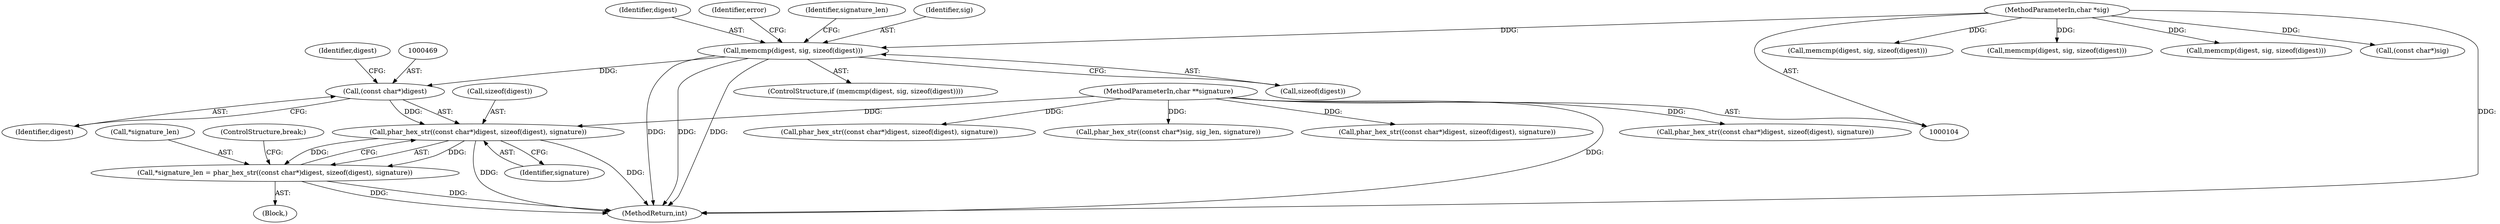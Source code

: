 digraph "0_php-src_0bfb970f43acd1e81d11be1154805f86655f15d5?w=1@pointer" {
"1000467" [label="(Call,phar_hex_str((const char*)digest, sizeof(digest), signature))"];
"1000468" [label="(Call,(const char*)digest)"];
"1000449" [label="(Call,memcmp(digest, sig, sizeof(digest)))"];
"1000108" [label="(MethodParameterIn,char *sig)"];
"1000111" [label="(MethodParameterIn,char **signature)"];
"1000464" [label="(Call,*signature_len = phar_hex_str((const char*)digest, sizeof(digest), signature))"];
"1000572" [label="(Call,phar_hex_str((const char*)digest, sizeof(digest), signature))"];
"1000677" [label="(Call,phar_hex_str((const char*)digest, sizeof(digest), signature))"];
"1000467" [label="(Call,phar_hex_str((const char*)digest, sizeof(digest), signature))"];
"1000464" [label="(Call,*signature_len = phar_hex_str((const char*)digest, sizeof(digest), signature))"];
"1000258" [label="(Call,phar_hex_str((const char*)sig, sig_len, signature))"];
"1000362" [label="(Call,phar_hex_str((const char*)digest, sizeof(digest), signature))"];
"1000473" [label="(Identifier,signature)"];
"1000371" [label="(Block,)"];
"1000448" [label="(ControlStructure,if (memcmp(digest, sig, sizeof(digest))))"];
"1000111" [label="(MethodParameterIn,char **signature)"];
"1000466" [label="(Identifier,signature_len)"];
"1000471" [label="(Call,sizeof(digest))"];
"1000474" [label="(ControlStructure,break;)"];
"1000468" [label="(Call,(const char*)digest)"];
"1000465" [label="(Call,*signature_len)"];
"1000449" [label="(Call,memcmp(digest, sig, sizeof(digest)))"];
"1000108" [label="(MethodParameterIn,char *sig)"];
"1000452" [label="(Call,sizeof(digest))"];
"1000472" [label="(Identifier,digest)"];
"1000554" [label="(Call,memcmp(digest, sig, sizeof(digest)))"];
"1000344" [label="(Call,memcmp(digest, sig, sizeof(digest)))"];
"1000659" [label="(Call,memcmp(digest, sig, sizeof(digest)))"];
"1000470" [label="(Identifier,digest)"];
"1000451" [label="(Identifier,sig)"];
"1000450" [label="(Identifier,digest)"];
"1000259" [label="(Call,(const char*)sig)"];
"1000697" [label="(MethodReturn,int)"];
"1000456" [label="(Identifier,error)"];
"1000467" -> "1000464"  [label="AST: "];
"1000467" -> "1000473"  [label="CFG: "];
"1000468" -> "1000467"  [label="AST: "];
"1000471" -> "1000467"  [label="AST: "];
"1000473" -> "1000467"  [label="AST: "];
"1000464" -> "1000467"  [label="CFG: "];
"1000467" -> "1000697"  [label="DDG: "];
"1000467" -> "1000697"  [label="DDG: "];
"1000467" -> "1000464"  [label="DDG: "];
"1000467" -> "1000464"  [label="DDG: "];
"1000468" -> "1000467"  [label="DDG: "];
"1000111" -> "1000467"  [label="DDG: "];
"1000468" -> "1000470"  [label="CFG: "];
"1000469" -> "1000468"  [label="AST: "];
"1000470" -> "1000468"  [label="AST: "];
"1000472" -> "1000468"  [label="CFG: "];
"1000449" -> "1000468"  [label="DDG: "];
"1000449" -> "1000448"  [label="AST: "];
"1000449" -> "1000452"  [label="CFG: "];
"1000450" -> "1000449"  [label="AST: "];
"1000451" -> "1000449"  [label="AST: "];
"1000452" -> "1000449"  [label="AST: "];
"1000456" -> "1000449"  [label="CFG: "];
"1000466" -> "1000449"  [label="CFG: "];
"1000449" -> "1000697"  [label="DDG: "];
"1000449" -> "1000697"  [label="DDG: "];
"1000449" -> "1000697"  [label="DDG: "];
"1000108" -> "1000449"  [label="DDG: "];
"1000108" -> "1000104"  [label="AST: "];
"1000108" -> "1000697"  [label="DDG: "];
"1000108" -> "1000259"  [label="DDG: "];
"1000108" -> "1000344"  [label="DDG: "];
"1000108" -> "1000554"  [label="DDG: "];
"1000108" -> "1000659"  [label="DDG: "];
"1000111" -> "1000104"  [label="AST: "];
"1000111" -> "1000697"  [label="DDG: "];
"1000111" -> "1000258"  [label="DDG: "];
"1000111" -> "1000362"  [label="DDG: "];
"1000111" -> "1000572"  [label="DDG: "];
"1000111" -> "1000677"  [label="DDG: "];
"1000464" -> "1000371"  [label="AST: "];
"1000465" -> "1000464"  [label="AST: "];
"1000474" -> "1000464"  [label="CFG: "];
"1000464" -> "1000697"  [label="DDG: "];
"1000464" -> "1000697"  [label="DDG: "];
}
